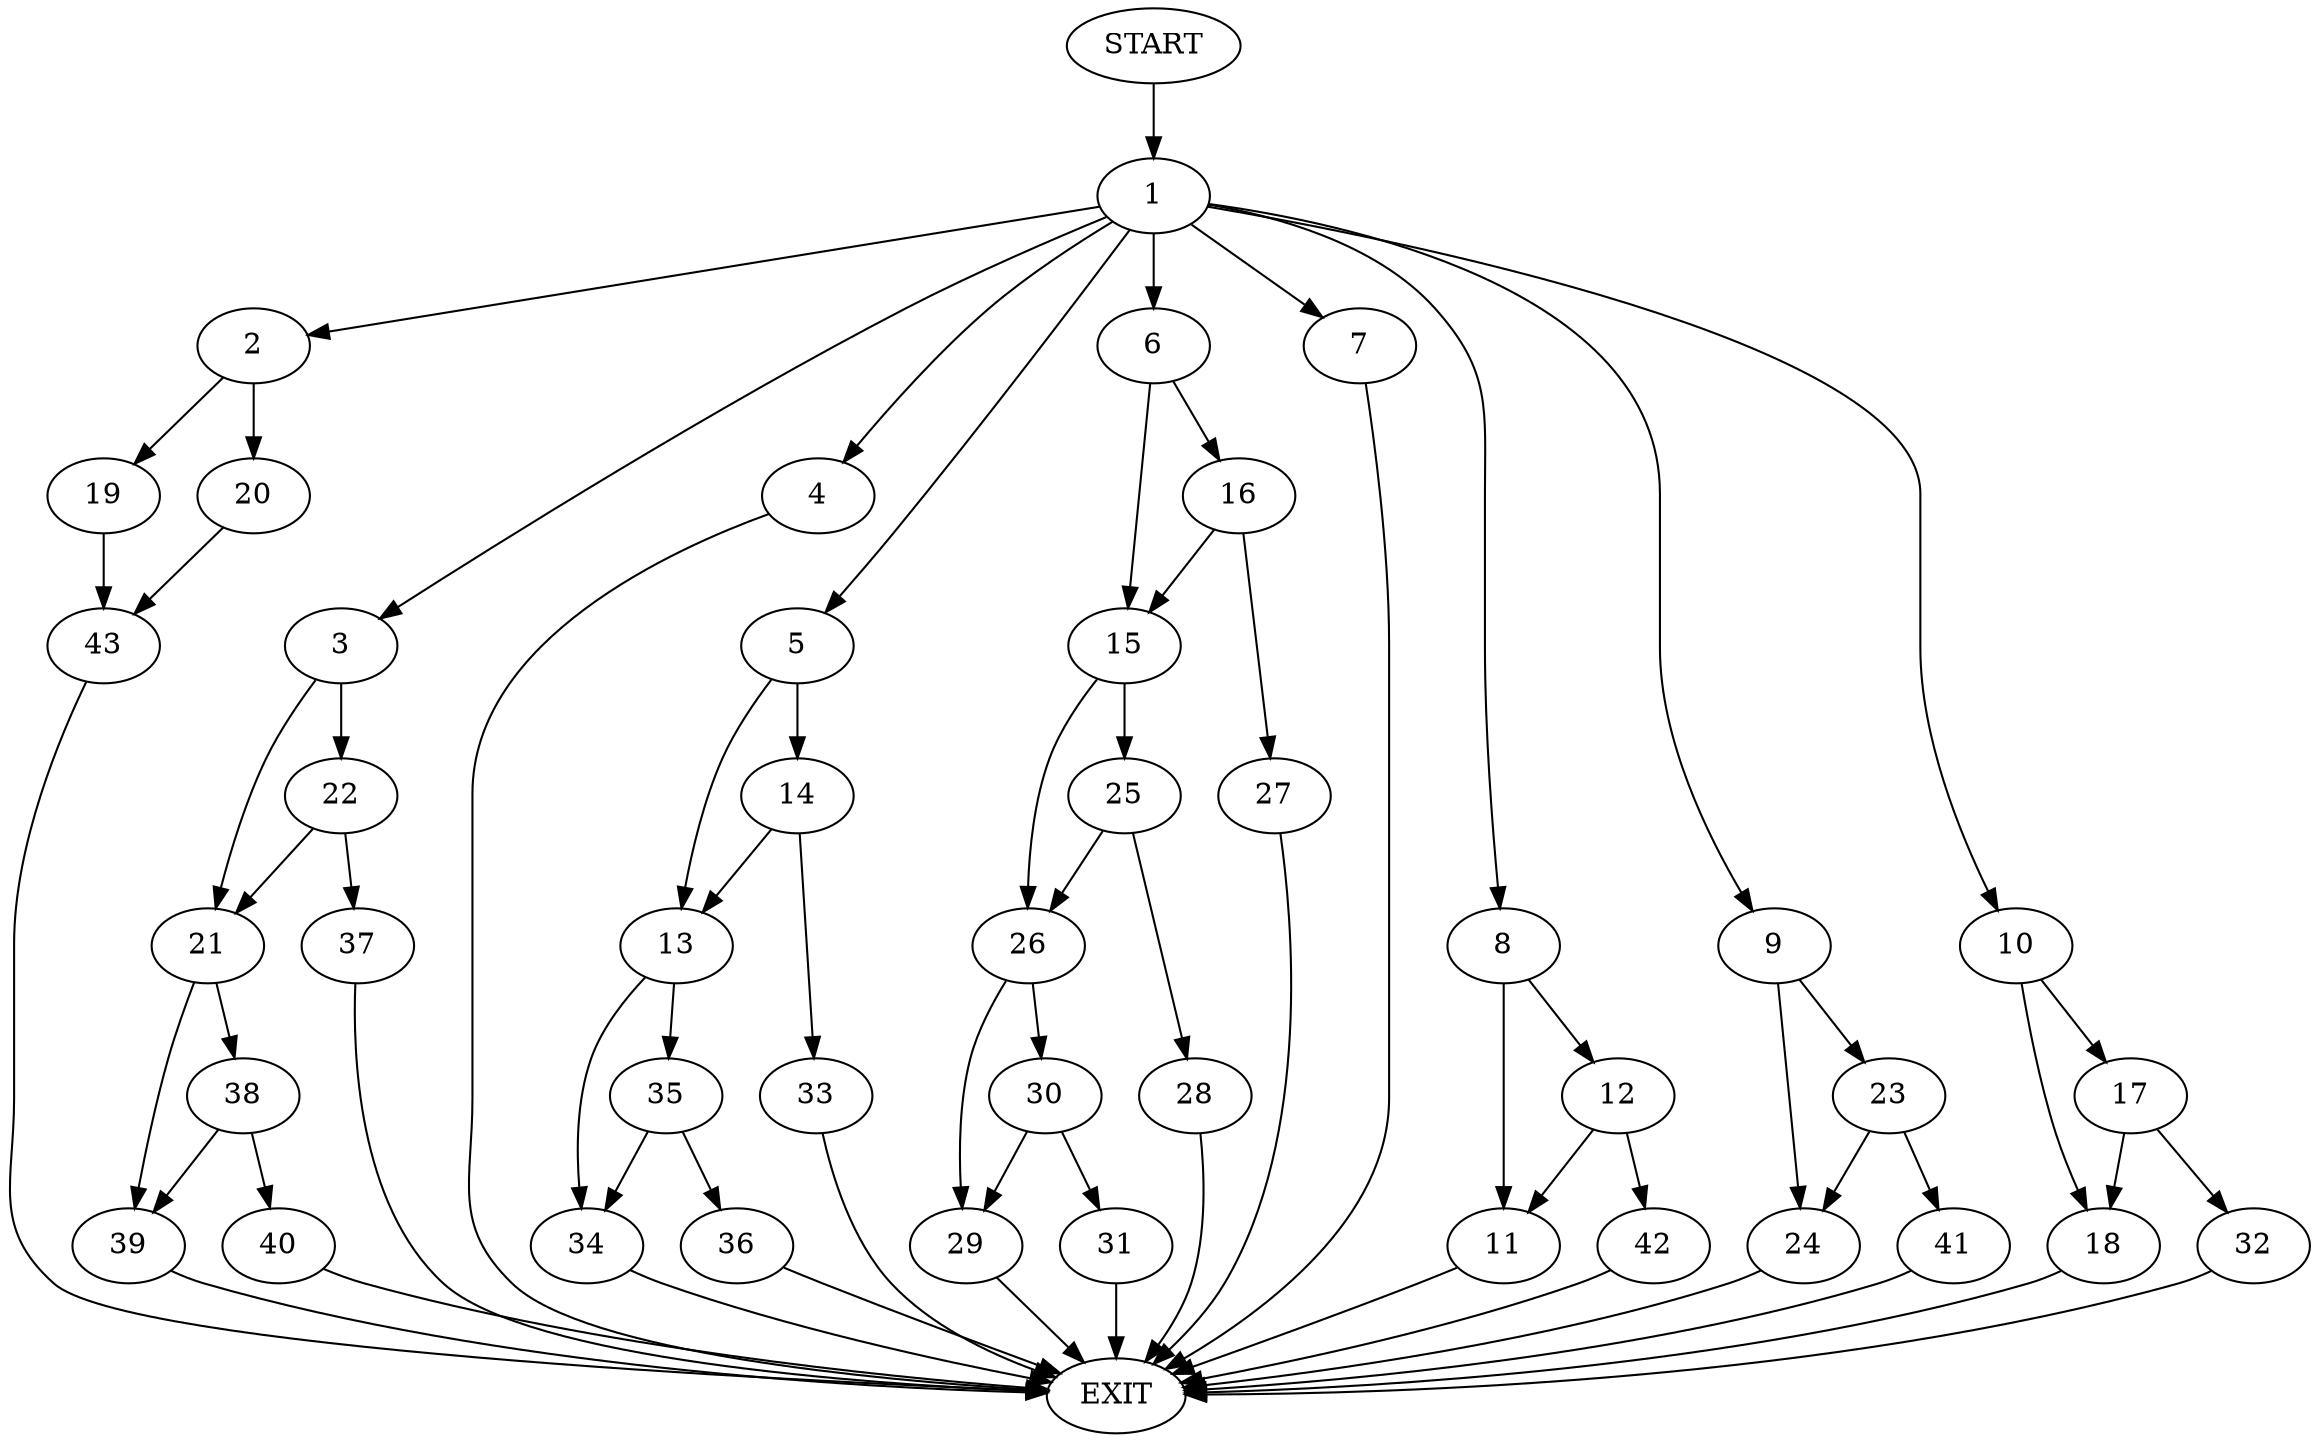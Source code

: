digraph {
0 [label="START"]
44 [label="EXIT"]
0 -> 1
1 -> 2
1 -> 3
1 -> 4
1 -> 5
1 -> 6
1 -> 7
1 -> 8
1 -> 9
1 -> 10
7 -> 44
4 -> 44
8 -> 11
8 -> 12
5 -> 13
5 -> 14
6 -> 15
6 -> 16
10 -> 17
10 -> 18
2 -> 19
2 -> 20
3 -> 21
3 -> 22
9 -> 23
9 -> 24
15 -> 25
15 -> 26
16 -> 15
16 -> 27
27 -> 44
25 -> 28
25 -> 26
26 -> 29
26 -> 30
28 -> 44
30 -> 29
30 -> 31
29 -> 44
31 -> 44
17 -> 18
17 -> 32
18 -> 44
32 -> 44
14 -> 33
14 -> 13
13 -> 34
13 -> 35
33 -> 44
35 -> 34
35 -> 36
34 -> 44
36 -> 44
22 -> 21
22 -> 37
21 -> 38
21 -> 39
37 -> 44
38 -> 40
38 -> 39
39 -> 44
40 -> 44
23 -> 41
23 -> 24
24 -> 44
41 -> 44
11 -> 44
12 -> 11
12 -> 42
42 -> 44
19 -> 43
20 -> 43
43 -> 44
}
